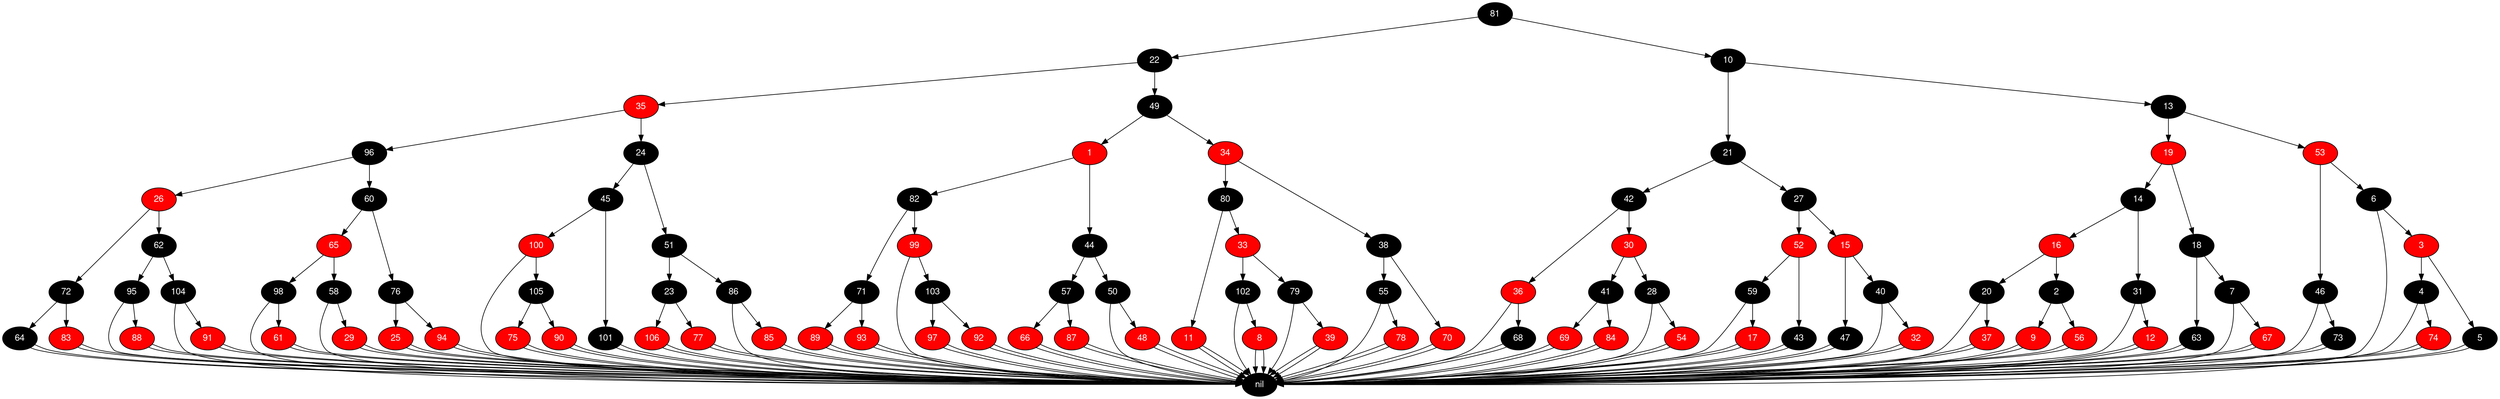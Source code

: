 digraph RB_Teste {
	node [fontname="Helvetica,Arial,sans-serif" style="filled"]
	edge [fontname="Helvetica,Arial,sans-serif" color="black"]

	{
		node [fillcolor=" black" fontcolor=" white"] nil 
		node [fillcolor=" black" fontcolor=" white"] 81 
		node [fillcolor=" black" fontcolor=" white"] 22 
		node [fillcolor=" red" fontcolor=" white"] 35 
		node [fillcolor=" black" fontcolor=" white"] 96 
		node [fillcolor=" red" fontcolor=" white"] 26 
		node [fillcolor=" black" fontcolor=" white"] 72 
		node [fillcolor=" black" fontcolor=" white"] 64 
		node [fillcolor=" red" fontcolor=" white"] 83 
		node [fillcolor=" black" fontcolor=" white"] 62 
		node [fillcolor=" black" fontcolor=" white"] 95 
		node [fillcolor=" red" fontcolor=" white"] 88 
		node [fillcolor=" black" fontcolor=" white"] 104 
		node [fillcolor=" red" fontcolor=" white"] 91 
		node [fillcolor=" black" fontcolor=" white"] 60 
		node [fillcolor=" red" fontcolor=" white"] 65 
		node [fillcolor=" black" fontcolor=" white"] 98 
		node [fillcolor=" red" fontcolor=" white"] 61 
		node [fillcolor=" black" fontcolor=" white"] 58 
		node [fillcolor=" red" fontcolor=" white"] 29 
		node [fillcolor=" black" fontcolor=" white"] 76 
		node [fillcolor=" red" fontcolor=" white"] 25 
		node [fillcolor=" red" fontcolor=" white"] 94 
		node [fillcolor=" black" fontcolor=" white"] 24 
		node [fillcolor=" black" fontcolor=" white"] 45 
		node [fillcolor=" red" fontcolor=" white"] 100 
		node [fillcolor=" black" fontcolor=" white"] 105 
		node [fillcolor=" red" fontcolor=" white"] 75 
		node [fillcolor=" red" fontcolor=" white"] 90 
		node [fillcolor=" black" fontcolor=" white"] 101 
		node [fillcolor=" black" fontcolor=" white"] 51 
		node [fillcolor=" black" fontcolor=" white"] 23 
		node [fillcolor=" red" fontcolor=" white"] 106 
		node [fillcolor=" red" fontcolor=" white"] 77 
		node [fillcolor=" black" fontcolor=" white"] 86 
		node [fillcolor=" red" fontcolor=" white"] 85 
		node [fillcolor=" black" fontcolor=" white"] 49 
		node [fillcolor=" red" fontcolor=" white"] 1 
		node [fillcolor=" black" fontcolor=" white"] 82 
		node [fillcolor=" black" fontcolor=" white"] 71 
		node [fillcolor=" red" fontcolor=" white"] 89 
		node [fillcolor=" red" fontcolor=" white"] 93 
		node [fillcolor=" red" fontcolor=" white"] 99 
		node [fillcolor=" black" fontcolor=" white"] 103 
		node [fillcolor=" red" fontcolor=" white"] 97 
		node [fillcolor=" red" fontcolor=" white"] 92 
		node [fillcolor=" black" fontcolor=" white"] 44 
		node [fillcolor=" black" fontcolor=" white"] 57 
		node [fillcolor=" red" fontcolor=" white"] 66 
		node [fillcolor=" red" fontcolor=" white"] 87 
		node [fillcolor=" black" fontcolor=" white"] 50 
		node [fillcolor=" red" fontcolor=" white"] 48 
		node [fillcolor=" red" fontcolor=" white"] 34 
		node [fillcolor=" black" fontcolor=" white"] 80 
		node [fillcolor=" red" fontcolor=" white"] 11 
		node [fillcolor=" red" fontcolor=" white"] 33 
		node [fillcolor=" black" fontcolor=" white"] 102 
		node [fillcolor=" red" fontcolor=" white"] 8 
		node [fillcolor=" black" fontcolor=" white"] 79 
		node [fillcolor=" red" fontcolor=" white"] 39 
		node [fillcolor=" black" fontcolor=" white"] 38 
		node [fillcolor=" black" fontcolor=" white"] 55 
		node [fillcolor=" red" fontcolor=" white"] 78 
		node [fillcolor=" red" fontcolor=" white"] 70 
		node [fillcolor=" black" fontcolor=" white"] 10 
		node [fillcolor=" black" fontcolor=" white"] 21 
		node [fillcolor=" black" fontcolor=" white"] 42 
		node [fillcolor=" red" fontcolor=" white"] 36 
		node [fillcolor=" black" fontcolor=" white"] 68 
		node [fillcolor=" red" fontcolor=" white"] 30 
		node [fillcolor=" black" fontcolor=" white"] 41 
		node [fillcolor=" red" fontcolor=" white"] 69 
		node [fillcolor=" red" fontcolor=" white"] 84 
		node [fillcolor=" black" fontcolor=" white"] 28 
		node [fillcolor=" red" fontcolor=" white"] 54 
		node [fillcolor=" black" fontcolor=" white"] 27 
		node [fillcolor=" red" fontcolor=" white"] 52 
		node [fillcolor=" black" fontcolor=" white"] 59 
		node [fillcolor=" red" fontcolor=" white"] 17 
		node [fillcolor=" black" fontcolor=" white"] 43 
		node [fillcolor=" red" fontcolor=" white"] 15 
		node [fillcolor=" black" fontcolor=" white"] 47 
		node [fillcolor=" black" fontcolor=" white"] 40 
		node [fillcolor=" red" fontcolor=" white"] 32 
		node [fillcolor=" black" fontcolor=" white"] 13 
		node [fillcolor=" red" fontcolor=" white"] 19 
		node [fillcolor=" black" fontcolor=" white"] 14 
		node [fillcolor=" red" fontcolor=" white"] 16 
		node [fillcolor=" black" fontcolor=" white"] 20 
		node [fillcolor=" red" fontcolor=" white"] 37 
		node [fillcolor=" black" fontcolor=" white"] 2 
		node [fillcolor=" red" fontcolor=" white"] 9 
		node [fillcolor=" red" fontcolor=" white"] 56 
		node [fillcolor=" black" fontcolor=" white"] 31 
		node [fillcolor=" red" fontcolor=" white"] 12 
		node [fillcolor=" black" fontcolor=" white"] 18 
		node [fillcolor=" black" fontcolor=" white"] 63 
		node [fillcolor=" black" fontcolor=" white"] 7 
		node [fillcolor=" red" fontcolor=" white"] 67 
		node [fillcolor=" red" fontcolor=" white"] 53 
		node [fillcolor=" black" fontcolor=" white"] 46 
		node [fillcolor=" black" fontcolor=" white"] 73 
		node [fillcolor=" black" fontcolor=" white"] 6 
		node [fillcolor=" red" fontcolor=" white"] 3 
		node [fillcolor=" black" fontcolor=" white"] 4 
		node [fillcolor=" red" fontcolor=" white"] 74 
		node [fillcolor=" black" fontcolor=" white"] 5 
	}

	81 -> 22 
	81 -> 10 
	22 -> 35 
	22 -> 49 
	35 -> 96 
	35 -> 24 
	96 -> 26 
	96 -> 60 
	26 -> 72 
	26 -> 62 
	72 -> 64 
	72 -> 83 
	64 -> nil 
	64 -> nil 
	83 -> nil 
	83 -> nil 
	62 -> 95 
	62 -> 104 
	95 -> 88 
	95 -> nil 
	88 -> nil 
	88 -> nil 
	104 -> 91 
	104 -> nil 
	91 -> nil 
	91 -> nil 
	60 -> 65 
	60 -> 76 
	65 -> 98 
	65 -> 58 
	98 -> 61 
	98 -> nil 
	61 -> nil 
	61 -> nil 
	58 -> 29 
	58 -> nil 
	29 -> nil 
	29 -> nil 
	76 -> 25 
	76 -> 94 
	25 -> nil 
	25 -> nil 
	94 -> nil 
	94 -> nil 
	24 -> 45 
	24 -> 51 
	45 -> 100 
	45 -> 101 
	100 -> 105 
	100 -> nil 
	105 -> 75 
	105 -> 90 
	75 -> nil 
	75 -> nil 
	90 -> nil 
	90 -> nil 
	101 -> nil 
	101 -> nil 
	51 -> 23 
	51 -> 86 
	23 -> 106 
	23 -> 77 
	106 -> nil 
	106 -> nil 
	77 -> nil 
	77 -> nil 
	86 -> 85 
	86 -> nil 
	85 -> nil 
	85 -> nil 
	49 -> 1 
	49 -> 34 
	1 -> 82 
	1 -> 44 
	82 -> 71 
	82 -> 99 
	71 -> 89 
	71 -> 93 
	89 -> nil 
	89 -> nil 
	93 -> nil 
	93 -> nil 
	99 -> 103 
	99 -> nil 
	103 -> 97 
	103 -> 92 
	97 -> nil 
	97 -> nil 
	92 -> nil 
	92 -> nil 
	44 -> 57 
	44 -> 50 
	57 -> 66 
	57 -> 87 
	66 -> nil 
	66 -> nil 
	87 -> nil 
	87 -> nil 
	50 -> 48 
	50 -> nil 
	48 -> nil 
	48 -> nil 
	34 -> 80 
	34 -> 38 
	80 -> 11 
	80 -> 33 
	11 -> nil 
	11 -> nil 
	33 -> 102 
	33 -> 79 
	102 -> 8 
	102 -> nil 
	8 -> nil 
	8 -> nil 
	79 -> 39 
	79 -> nil 
	39 -> nil 
	39 -> nil 
	38 -> 55 
	38 -> 70 
	55 -> 78 
	55 -> nil 
	78 -> nil 
	78 -> nil 
	70 -> nil 
	70 -> nil 
	10 -> 21 
	10 -> 13 
	21 -> 42 
	21 -> 27 
	42 -> 36 
	42 -> 30 
	36 -> 68 
	36 -> nil 
	68 -> nil 
	68 -> nil 
	30 -> 41 
	30 -> 28 
	41 -> 69 
	41 -> 84 
	69 -> nil 
	69 -> nil 
	84 -> nil 
	84 -> nil 
	28 -> 54 
	28 -> nil 
	54 -> nil 
	54 -> nil 
	27 -> 52 
	27 -> 15 
	52 -> 59 
	52 -> 43 
	59 -> 17 
	59 -> nil 
	17 -> nil 
	17 -> nil 
	43 -> nil 
	43 -> nil 
	15 -> 47 
	15 -> 40 
	47 -> nil 
	47 -> nil 
	40 -> 32 
	40 -> nil 
	32 -> nil 
	32 -> nil 
	13 -> 19 
	13 -> 53 
	19 -> 14 
	19 -> 18 
	14 -> 16 
	14 -> 31 
	16 -> 20 
	16 -> 2 
	20 -> 37 
	20 -> nil 
	37 -> nil 
	37 -> nil 
	2 -> 9 
	2 -> 56 
	9 -> nil 
	9 -> nil 
	56 -> nil 
	56 -> nil 
	31 -> 12 
	31 -> nil 
	12 -> nil 
	12 -> nil 
	18 -> 63 
	18 -> 7 
	63 -> nil 
	63 -> nil 
	7 -> 67 
	7 -> nil 
	67 -> nil 
	67 -> nil 
	53 -> 46 
	53 -> 6 
	46 -> 73 
	46 -> nil 
	73 -> nil 
	73 -> nil 
	6 -> 3 
	6 -> nil 
	3 -> 4 
	3 -> 5 
	4 -> 74 
	4 -> nil 
	74 -> nil 
	74 -> nil 
	5 -> nil 
	5 -> nil 
}
